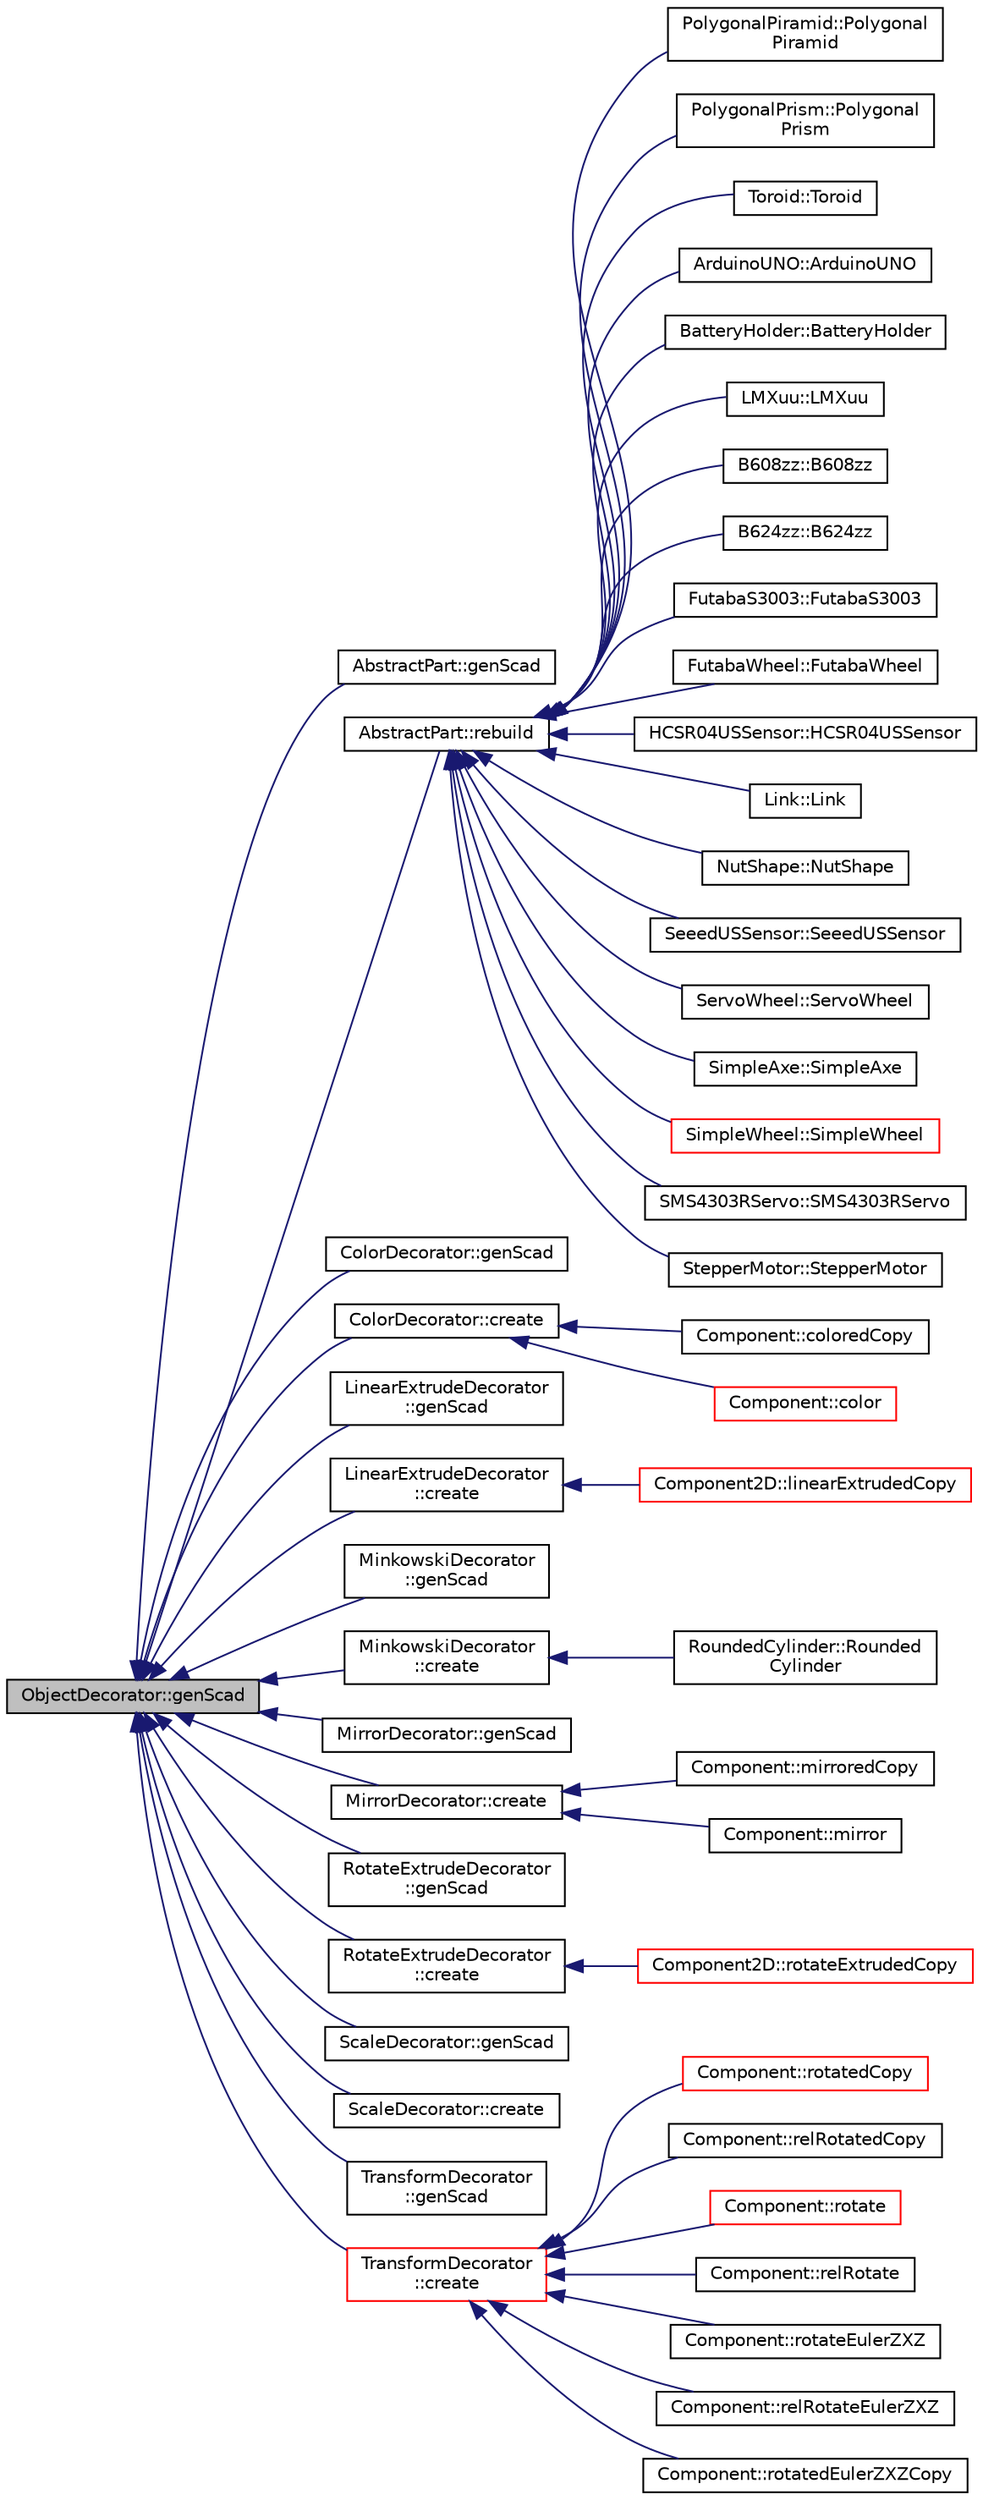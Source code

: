digraph "ObjectDecorator::genScad"
{
  edge [fontname="Helvetica",fontsize="10",labelfontname="Helvetica",labelfontsize="10"];
  node [fontname="Helvetica",fontsize="10",shape=record];
  rankdir="LR";
  Node9 [label="ObjectDecorator::genScad",height=0.2,width=0.4,color="black", fillcolor="grey75", style="filled", fontcolor="black"];
  Node9 -> Node10 [dir="back",color="midnightblue",fontsize="10",style="solid",fontname="Helvetica"];
  Node10 [label="AbstractPart::genScad",height=0.2,width=0.4,color="black", fillcolor="white", style="filled",URL="$classAbstractPart.html#a4de208aa35720bfc5d07e56879b1d668",tooltip="Generate SCAD output for this object. "];
  Node9 -> Node11 [dir="back",color="midnightblue",fontsize="10",style="solid",fontname="Helvetica"];
  Node11 [label="AbstractPart::rebuild",height=0.2,width=0.4,color="black", fillcolor="white", style="filled",URL="$classAbstractPart.html#a06732798fd060a805f89e2a9a66e5368",tooltip="Rebuild the part. "];
  Node11 -> Node12 [dir="back",color="midnightblue",fontsize="10",style="solid",fontname="Helvetica"];
  Node12 [label="PolygonalPiramid::Polygonal\lPiramid",height=0.2,width=0.4,color="black", fillcolor="white", style="filled",URL="$classPolygonalPiramid.html#a4f6eb13466f53fe7f4488feef7a4ecea",tooltip="Default constructor. "];
  Node11 -> Node13 [dir="back",color="midnightblue",fontsize="10",style="solid",fontname="Helvetica"];
  Node13 [label="PolygonalPrism::Polygonal\lPrism",height=0.2,width=0.4,color="black", fillcolor="white", style="filled",URL="$classPolygonalPrism.html#ade8a8f3727734f69193ce138551e0bc7",tooltip="Default constructor. "];
  Node11 -> Node14 [dir="back",color="midnightblue",fontsize="10",style="solid",fontname="Helvetica"];
  Node14 [label="Toroid::Toroid",height=0.2,width=0.4,color="black", fillcolor="white", style="filled",URL="$classToroid.html#a72f8eb10bf54ff1676908153c04a79f9",tooltip="Default constructor. "];
  Node11 -> Node15 [dir="back",color="midnightblue",fontsize="10",style="solid",fontname="Helvetica"];
  Node15 [label="ArduinoUNO::ArduinoUNO",height=0.2,width=0.4,color="black", fillcolor="white", style="filled",URL="$classArduinoUNO.html#abe0b5d6abbe261f6b407bd0704e6c6cc",tooltip="Default constructor. "];
  Node11 -> Node16 [dir="back",color="midnightblue",fontsize="10",style="solid",fontname="Helvetica"];
  Node16 [label="BatteryHolder::BatteryHolder",height=0.2,width=0.4,color="black", fillcolor="white", style="filled",URL="$classBatteryHolder.html#a299b7dd080abb2defb3f4328bea6a806",tooltip="Default constructor. "];
  Node11 -> Node17 [dir="back",color="midnightblue",fontsize="10",style="solid",fontname="Helvetica"];
  Node17 [label="LMXuu::LMXuu",height=0.2,width=0.4,color="black", fillcolor="white", style="filled",URL="$classLMXuu.html#aa3a8c5d9004e2305cbe901382f16a348"];
  Node11 -> Node18 [dir="back",color="midnightblue",fontsize="10",style="solid",fontname="Helvetica"];
  Node18 [label="B608zz::B608zz",height=0.2,width=0.4,color="black", fillcolor="white", style="filled",URL="$classB608zz.html#a003c3a9aad9bf8e67ef7680734c8db2f"];
  Node11 -> Node19 [dir="back",color="midnightblue",fontsize="10",style="solid",fontname="Helvetica"];
  Node19 [label="B624zz::B624zz",height=0.2,width=0.4,color="black", fillcolor="white", style="filled",URL="$classB624zz.html#ae7aee742fe7c3e669c152efa8e5a56ef"];
  Node11 -> Node20 [dir="back",color="midnightblue",fontsize="10",style="solid",fontname="Helvetica"];
  Node20 [label="FutabaS3003::FutabaS3003",height=0.2,width=0.4,color="black", fillcolor="white", style="filled",URL="$classFutabaS3003.html#a83db60aa551d0a2e1b3fb6c955267941",tooltip="Default constructor. "];
  Node11 -> Node21 [dir="back",color="midnightblue",fontsize="10",style="solid",fontname="Helvetica"];
  Node21 [label="FutabaWheel::FutabaWheel",height=0.2,width=0.4,color="black", fillcolor="white", style="filled",URL="$classFutabaWheel.html#a66b9d234afa55569be4cb3704f9f5b96",tooltip="Default constructor. "];
  Node11 -> Node22 [dir="back",color="midnightblue",fontsize="10",style="solid",fontname="Helvetica"];
  Node22 [label="HCSR04USSensor::HCSR04USSensor",height=0.2,width=0.4,color="black", fillcolor="white", style="filled",URL="$classHCSR04USSensor.html#a076e460208c07215e0fe9c4fa0a5c575",tooltip="Default constructor. "];
  Node11 -> Node23 [dir="back",color="midnightblue",fontsize="10",style="solid",fontname="Helvetica"];
  Node23 [label="Link::Link",height=0.2,width=0.4,color="black", fillcolor="white", style="filled",URL="$classLink.html#a141d8c99c09287bf78038a76bd04c8a7",tooltip="Default parametrized constructor. "];
  Node11 -> Node24 [dir="back",color="midnightblue",fontsize="10",style="solid",fontname="Helvetica"];
  Node24 [label="NutShape::NutShape",height=0.2,width=0.4,color="black", fillcolor="white", style="filled",URL="$classNutShape.html#a8e8df969d5821e187b5dbf6c34b8f5a0"];
  Node11 -> Node25 [dir="back",color="midnightblue",fontsize="10",style="solid",fontname="Helvetica"];
  Node25 [label="SeeedUSSensor::SeeedUSSensor",height=0.2,width=0.4,color="black", fillcolor="white", style="filled",URL="$classSeeedUSSensor.html#a45e52fa7288b70fc37144a56a4a2261d",tooltip="Default constructor. "];
  Node11 -> Node26 [dir="back",color="midnightblue",fontsize="10",style="solid",fontname="Helvetica"];
  Node26 [label="ServoWheel::ServoWheel",height=0.2,width=0.4,color="black", fillcolor="white", style="filled",URL="$classServoWheel.html#a34383fed97ca15f865e3cae7959686ea",tooltip="Default constructor. "];
  Node11 -> Node27 [dir="back",color="midnightblue",fontsize="10",style="solid",fontname="Helvetica"];
  Node27 [label="SimpleAxe::SimpleAxe",height=0.2,width=0.4,color="black", fillcolor="white", style="filled",URL="$classSimpleAxe.html#a883c4f608769fb205a17f9ee19cd1fe4",tooltip="Default constructor. "];
  Node11 -> Node28 [dir="back",color="midnightblue",fontsize="10",style="solid",fontname="Helvetica"];
  Node28 [label="SimpleWheel::SimpleWheel",height=0.2,width=0.4,color="red", fillcolor="white", style="filled",URL="$classSimpleWheel.html#a6389334cd0de50de44b30e28423d76c5",tooltip="Default constructor. "];
  Node11 -> Node30 [dir="back",color="midnightblue",fontsize="10",style="solid",fontname="Helvetica"];
  Node30 [label="SMS4303RServo::SMS4303RServo",height=0.2,width=0.4,color="black", fillcolor="white", style="filled",URL="$classSMS4303RServo.html#acfd8564d4ccccc50cea937e1fd99b0ff",tooltip="SM-S4303RServoServo. "];
  Node11 -> Node31 [dir="back",color="midnightblue",fontsize="10",style="solid",fontname="Helvetica"];
  Node31 [label="StepperMotor::StepperMotor",height=0.2,width=0.4,color="black", fillcolor="white", style="filled",URL="$classStepperMotor.html#ae24d601aad895acc3bb8511a9efd11d5"];
  Node9 -> Node32 [dir="back",color="midnightblue",fontsize="10",style="solid",fontname="Helvetica"];
  Node32 [label="ColorDecorator::genScad",height=0.2,width=0.4,color="black", fillcolor="white", style="filled",URL="$classColorDecorator.html#afcf011f2ac025f430a34ad32dda01afd",tooltip="Generate SCAD output for this object. "];
  Node9 -> Node33 [dir="back",color="midnightblue",fontsize="10",style="solid",fontname="Helvetica"];
  Node33 [label="ColorDecorator::create",height=0.2,width=0.4,color="black", fillcolor="white", style="filled",URL="$classColorDecorator.html#a74543bab1e3775280099b43d9d124c6a",tooltip="Default factory method. "];
  Node33 -> Node34 [dir="back",color="midnightblue",fontsize="10",style="solid",fontname="Helvetica"];
  Node34 [label="Component::coloredCopy",height=0.2,width=0.4,color="black", fillcolor="white", style="filled",URL="$classComponent.html#a56af50cd1b58a733a681e029a9966748",tooltip="Color the component. "];
  Node33 -> Node35 [dir="back",color="midnightblue",fontsize="10",style="solid",fontname="Helvetica"];
  Node35 [label="Component::color",height=0.2,width=0.4,color="red", fillcolor="white", style="filled",URL="$classComponent.html#a2a09a1cc2732ab4ab42c10d36f6b8b6d",tooltip="Color the component. "];
  Node9 -> Node39 [dir="back",color="midnightblue",fontsize="10",style="solid",fontname="Helvetica"];
  Node39 [label="LinearExtrudeDecorator\l::genScad",height=0.2,width=0.4,color="black", fillcolor="white", style="filled",URL="$classLinearExtrudeDecorator.html#a8e5d88f51269ea575d3364d5c49562cf",tooltip="Generate SCAD output for this object. "];
  Node9 -> Node40 [dir="back",color="midnightblue",fontsize="10",style="solid",fontname="Helvetica"];
  Node40 [label="LinearExtrudeDecorator\l::create",height=0.2,width=0.4,color="black", fillcolor="white", style="filled",URL="$classLinearExtrudeDecorator.html#a732c88a036070d2aba30296a03b9bbea",tooltip="Default factory method. "];
  Node40 -> Node41 [dir="back",color="midnightblue",fontsize="10",style="solid",fontname="Helvetica"];
  Node41 [label="Component2D::linearExtrudedCopy",height=0.2,width=0.4,color="red", fillcolor="white", style="filled",URL="$classComponent2D.html#af1a08fb02dcf5453904a94375a43d850",tooltip="Linear extrude the component. "];
  Node9 -> Node43 [dir="back",color="midnightblue",fontsize="10",style="solid",fontname="Helvetica"];
  Node43 [label="MinkowskiDecorator\l::genScad",height=0.2,width=0.4,color="black", fillcolor="white", style="filled",URL="$classMinkowskiDecorator.html#a2d7803a9634dcf59414857e5a7ecc818",tooltip="Generate SCAD output for this object. "];
  Node9 -> Node44 [dir="back",color="midnightblue",fontsize="10",style="solid",fontname="Helvetica"];
  Node44 [label="MinkowskiDecorator\l::create",height=0.2,width=0.4,color="black", fillcolor="white", style="filled",URL="$classMinkowskiDecorator.html#ae16f45ced2d272d00497c3bfc9b29b59",tooltip="Default factory method. "];
  Node44 -> Node45 [dir="back",color="midnightblue",fontsize="10",style="solid",fontname="Helvetica"];
  Node45 [label="RoundedCylinder::Rounded\lCylinder",height=0.2,width=0.4,color="black", fillcolor="white", style="filled",URL="$classRoundedCylinder.html#abedf2b53c82a1d228ec05e0bab7e7500",tooltip="Static factory method. "];
  Node9 -> Node46 [dir="back",color="midnightblue",fontsize="10",style="solid",fontname="Helvetica"];
  Node46 [label="MirrorDecorator::genScad",height=0.2,width=0.4,color="black", fillcolor="white", style="filled",URL="$classMirrorDecorator.html#a122e691678afd2a83ec1d69c5d239fc8",tooltip="Generate SCAD output for this object. "];
  Node9 -> Node47 [dir="back",color="midnightblue",fontsize="10",style="solid",fontname="Helvetica"];
  Node47 [label="MirrorDecorator::create",height=0.2,width=0.4,color="black", fillcolor="white", style="filled",URL="$classMirrorDecorator.html#a59ad3b851b84060d05e540250aaec086",tooltip="Default factory method. "];
  Node47 -> Node48 [dir="back",color="midnightblue",fontsize="10",style="solid",fontname="Helvetica"];
  Node48 [label="Component::mirroredCopy",height=0.2,width=0.4,color="black", fillcolor="white", style="filled",URL="$classComponent.html#a8b281d6bb06f9ef196b9c410cc4aa423",tooltip="Mirror the component. "];
  Node47 -> Node49 [dir="back",color="midnightblue",fontsize="10",style="solid",fontname="Helvetica"];
  Node49 [label="Component::mirror",height=0.2,width=0.4,color="black", fillcolor="white", style="filled",URL="$classComponent.html#a12fc1771122cebeb04603a1e9029fe19",tooltip="Mirror the component. "];
  Node9 -> Node50 [dir="back",color="midnightblue",fontsize="10",style="solid",fontname="Helvetica"];
  Node50 [label="RotateExtrudeDecorator\l::genScad",height=0.2,width=0.4,color="black", fillcolor="white", style="filled",URL="$classRotateExtrudeDecorator.html#aa3355dc8c7ed928d2c9325445b23769b",tooltip="Generate SCAD output for this object. "];
  Node9 -> Node51 [dir="back",color="midnightblue",fontsize="10",style="solid",fontname="Helvetica"];
  Node51 [label="RotateExtrudeDecorator\l::create",height=0.2,width=0.4,color="black", fillcolor="white", style="filled",URL="$classRotateExtrudeDecorator.html#a256c941138e1c723ea42d978d082ffe7",tooltip="Default factory method. "];
  Node51 -> Node52 [dir="back",color="midnightblue",fontsize="10",style="solid",fontname="Helvetica"];
  Node52 [label="Component2D::rotateExtrudedCopy",height=0.2,width=0.4,color="red", fillcolor="white", style="filled",URL="$classComponent2D.html#a198370c81a1f9f00aa14850baf89458f",tooltip="Rotate extrude the component. "];
  Node9 -> Node54 [dir="back",color="midnightblue",fontsize="10",style="solid",fontname="Helvetica"];
  Node54 [label="ScaleDecorator::genScad",height=0.2,width=0.4,color="black", fillcolor="white", style="filled",URL="$classScaleDecorator.html#a225e0bfef2a53692e239835daed3de62",tooltip="Generate SCAD output for this object. "];
  Node9 -> Node55 [dir="back",color="midnightblue",fontsize="10",style="solid",fontname="Helvetica"];
  Node55 [label="ScaleDecorator::create",height=0.2,width=0.4,color="black", fillcolor="white", style="filled",URL="$classScaleDecorator.html#aa5cab8b306b2fbd88e120f0384349eb7",tooltip="Default factory method. "];
  Node9 -> Node56 [dir="back",color="midnightblue",fontsize="10",style="solid",fontname="Helvetica"];
  Node56 [label="TransformDecorator\l::genScad",height=0.2,width=0.4,color="black", fillcolor="white", style="filled",URL="$classTransformDecorator.html#ae3b32546bf18df2cb577d3e5a5c8cf2d",tooltip="Generate SCAD output for this object. "];
  Node9 -> Node57 [dir="back",color="midnightblue",fontsize="10",style="solid",fontname="Helvetica"];
  Node57 [label="TransformDecorator\l::create",height=0.2,width=0.4,color="red", fillcolor="white", style="filled",URL="$classTransformDecorator.html#a0aa4971660b91bebb8ad53e682b00bd1",tooltip="Default factory method. "];
  Node57 -> Node58 [dir="back",color="midnightblue",fontsize="10",style="solid",fontname="Helvetica"];
  Node58 [label="Component::rotatedCopy",height=0.2,width=0.4,color="red", fillcolor="white", style="filled",URL="$classComponent.html#ad9de437a1628000f65fea65381e4c3d4",tooltip="Rotate the component. "];
  Node57 -> Node61 [dir="back",color="midnightblue",fontsize="10",style="solid",fontname="Helvetica"];
  Node61 [label="Component::relRotatedCopy",height=0.2,width=0.4,color="black", fillcolor="white", style="filled",URL="$classComponent.html#ac55c1d200c06a40b1093e7c1874a81ea",tooltip="Rotate the component around its local reference system. "];
  Node57 -> Node62 [dir="back",color="midnightblue",fontsize="10",style="solid",fontname="Helvetica"];
  Node62 [label="Component::rotate",height=0.2,width=0.4,color="red", fillcolor="white", style="filled",URL="$classComponent.html#a5d02f92e62bd7a142dcc9c0dae0c908d",tooltip="Rotate the component. "];
  Node57 -> Node69 [dir="back",color="midnightblue",fontsize="10",style="solid",fontname="Helvetica"];
  Node69 [label="Component::relRotate",height=0.2,width=0.4,color="black", fillcolor="white", style="filled",URL="$classComponent.html#a2c3e5cf2bc1680e69b3268e7063cd1d8",tooltip="Rotate the component around its local reference system. "];
  Node57 -> Node70 [dir="back",color="midnightblue",fontsize="10",style="solid",fontname="Helvetica"];
  Node70 [label="Component::rotateEulerZXZ",height=0.2,width=0.4,color="black", fillcolor="white", style="filled",URL="$classComponent.html#a65626ffdf954959a05120a15daf04219",tooltip="Rotate the component with Euler Angles ZX&#39;Z&#39;&#39;. "];
  Node57 -> Node71 [dir="back",color="midnightblue",fontsize="10",style="solid",fontname="Helvetica"];
  Node71 [label="Component::relRotateEulerZXZ",height=0.2,width=0.4,color="black", fillcolor="white", style="filled",URL="$classComponent.html#a29263e0bb90f81f656e96f2d32c7779a",tooltip="Rotate the component with Euler Angles ZX&#39;Z&#39;&#39; around its local reference system. "];
  Node57 -> Node72 [dir="back",color="midnightblue",fontsize="10",style="solid",fontname="Helvetica"];
  Node72 [label="Component::rotatedEulerZXZCopy",height=0.2,width=0.4,color="black", fillcolor="white", style="filled",URL="$classComponent.html#a356ba279ad0e9897f67c55bcebc56cd1",tooltip="Rotate a copy of the component with Euler Angles ZX&#39;Z&#39;&#39;. "];
}
